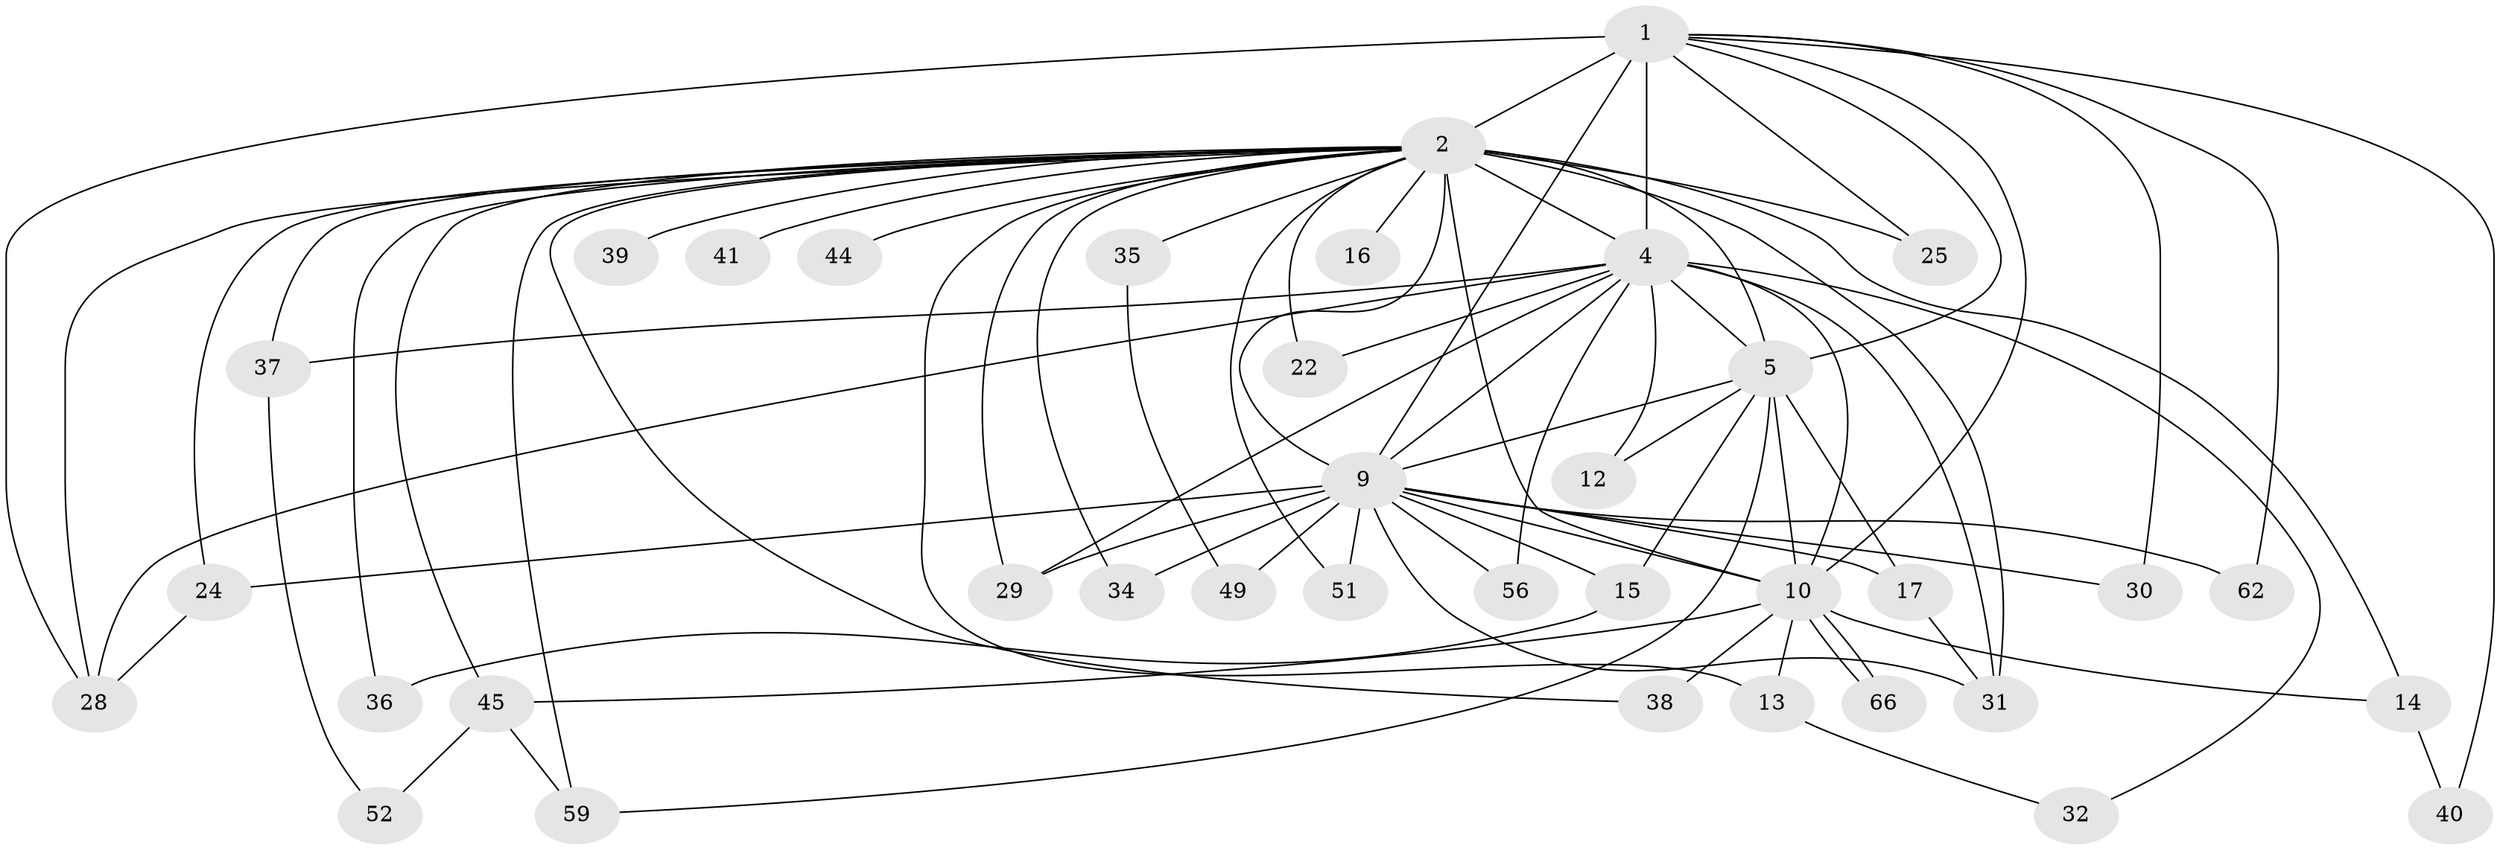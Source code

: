 // original degree distribution, {16: 0.04, 20: 0.013333333333333334, 21: 0.013333333333333334, 17: 0.013333333333333334, 23: 0.013333333333333334, 13: 0.013333333333333334, 25: 0.013333333333333334, 15: 0.013333333333333334, 2: 0.52, 3: 0.2, 4: 0.13333333333333333, 5: 0.013333333333333334}
// Generated by graph-tools (version 1.1) at 2025/13/03/09/25 04:13:47]
// undirected, 37 vertices, 78 edges
graph export_dot {
graph [start="1"]
  node [color=gray90,style=filled];
  1 [super="+42"];
  2 [super="+54+3"];
  4 [super="+18+70+55+6"];
  5 [super="+23+20"];
  9;
  10 [super="+57+11+21"];
  12;
  13;
  14;
  15 [super="+67"];
  16 [super="+26"];
  17;
  22 [super="+65"];
  24 [super="+43"];
  25;
  28 [super="+47"];
  29 [super="+53"];
  30;
  31 [super="+50+74"];
  32;
  34;
  35 [super="+48"];
  36;
  37;
  38;
  39;
  40;
  41;
  44;
  45 [super="+63"];
  49;
  51;
  52;
  56;
  59;
  62;
  66;
  1 -- 2 [weight=4];
  1 -- 4 [weight=3];
  1 -- 5;
  1 -- 9;
  1 -- 10 [weight=2];
  1 -- 25 [weight=2];
  1 -- 30;
  1 -- 40;
  1 -- 62;
  1 -- 28;
  2 -- 4 [weight=13];
  2 -- 5 [weight=4];
  2 -- 9 [weight=4];
  2 -- 10 [weight=5];
  2 -- 13 [weight=2];
  2 -- 16 [weight=3];
  2 -- 38;
  2 -- 39 [weight=2];
  2 -- 41 [weight=2];
  2 -- 14;
  2 -- 22;
  2 -- 24;
  2 -- 25;
  2 -- 28;
  2 -- 29;
  2 -- 31;
  2 -- 34;
  2 -- 35 [weight=3];
  2 -- 36;
  2 -- 37;
  2 -- 44 [weight=2];
  2 -- 45;
  2 -- 51 [weight=2];
  2 -- 59;
  4 -- 5 [weight=4];
  4 -- 9 [weight=3];
  4 -- 10 [weight=2];
  4 -- 12 [weight=2];
  4 -- 31;
  4 -- 32;
  4 -- 56;
  4 -- 28;
  4 -- 37;
  4 -- 22;
  4 -- 29;
  5 -- 9 [weight=3];
  5 -- 10;
  5 -- 12;
  5 -- 15;
  5 -- 17;
  5 -- 59;
  9 -- 10 [weight=2];
  9 -- 15 [weight=2];
  9 -- 17;
  9 -- 24;
  9 -- 30;
  9 -- 34;
  9 -- 49;
  9 -- 51;
  9 -- 56;
  9 -- 62;
  9 -- 31;
  9 -- 29;
  10 -- 45;
  10 -- 66;
  10 -- 66;
  10 -- 14;
  10 -- 38;
  10 -- 13;
  13 -- 32;
  14 -- 40;
  15 -- 36;
  17 -- 31;
  24 -- 28;
  35 -- 49;
  37 -- 52;
  45 -- 52;
  45 -- 59;
}
